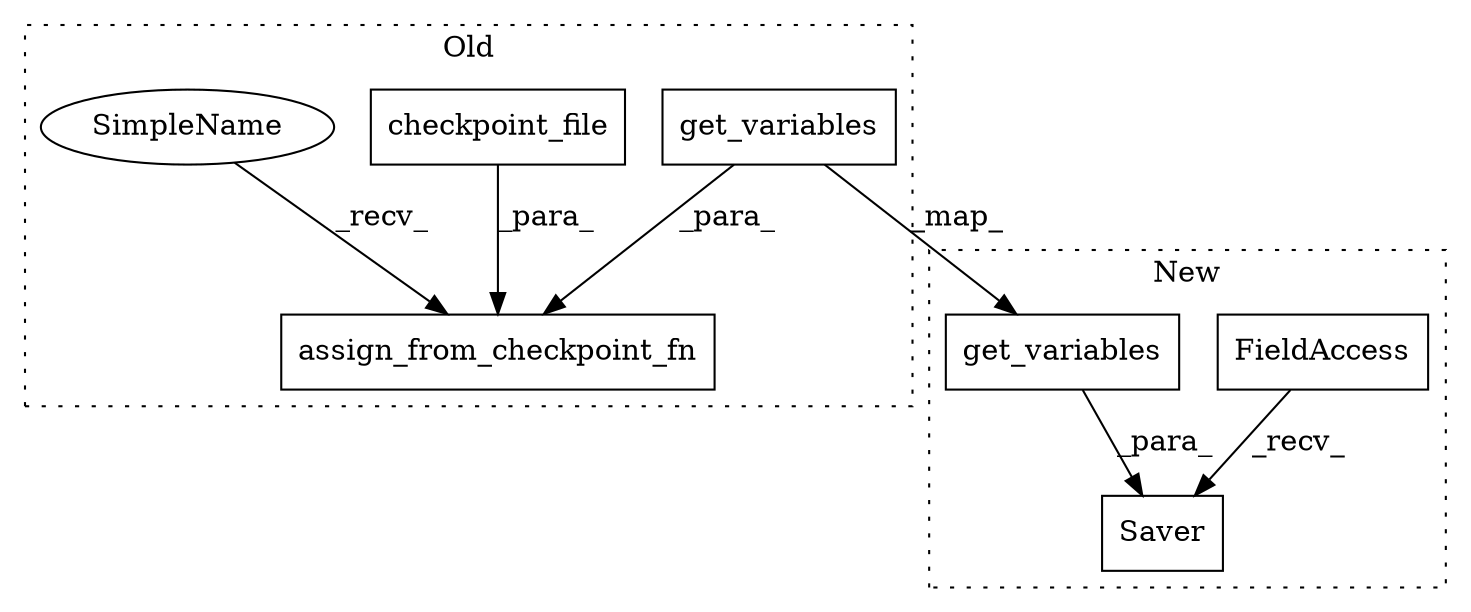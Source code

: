 digraph G {
subgraph cluster0 {
1 [label="checkpoint_file" a="32" s="5194" l="17" shape="box"];
3 [label="assign_from_checkpoint_fn" a="32" s="5164,5240" l="26,1" shape="box"];
5 [label="get_variables" a="32" s="5217,5239" l="14,1" shape="box"];
7 [label="SimpleName" a="42" s="5159" l="4" shape="ellipse"];
label = "Old";
style="dotted";
}
subgraph cluster1 {
2 [label="Saver" a="32" s="4869,4903" l="6,1" shape="box"];
4 [label="FieldAccess" a="22" s="4852" l="16" shape="box"];
6 [label="get_variables" a="32" s="4880,4902" l="14,1" shape="box"];
label = "New";
style="dotted";
}
1 -> 3 [label="_para_"];
4 -> 2 [label="_recv_"];
5 -> 3 [label="_para_"];
5 -> 6 [label="_map_"];
6 -> 2 [label="_para_"];
7 -> 3 [label="_recv_"];
}